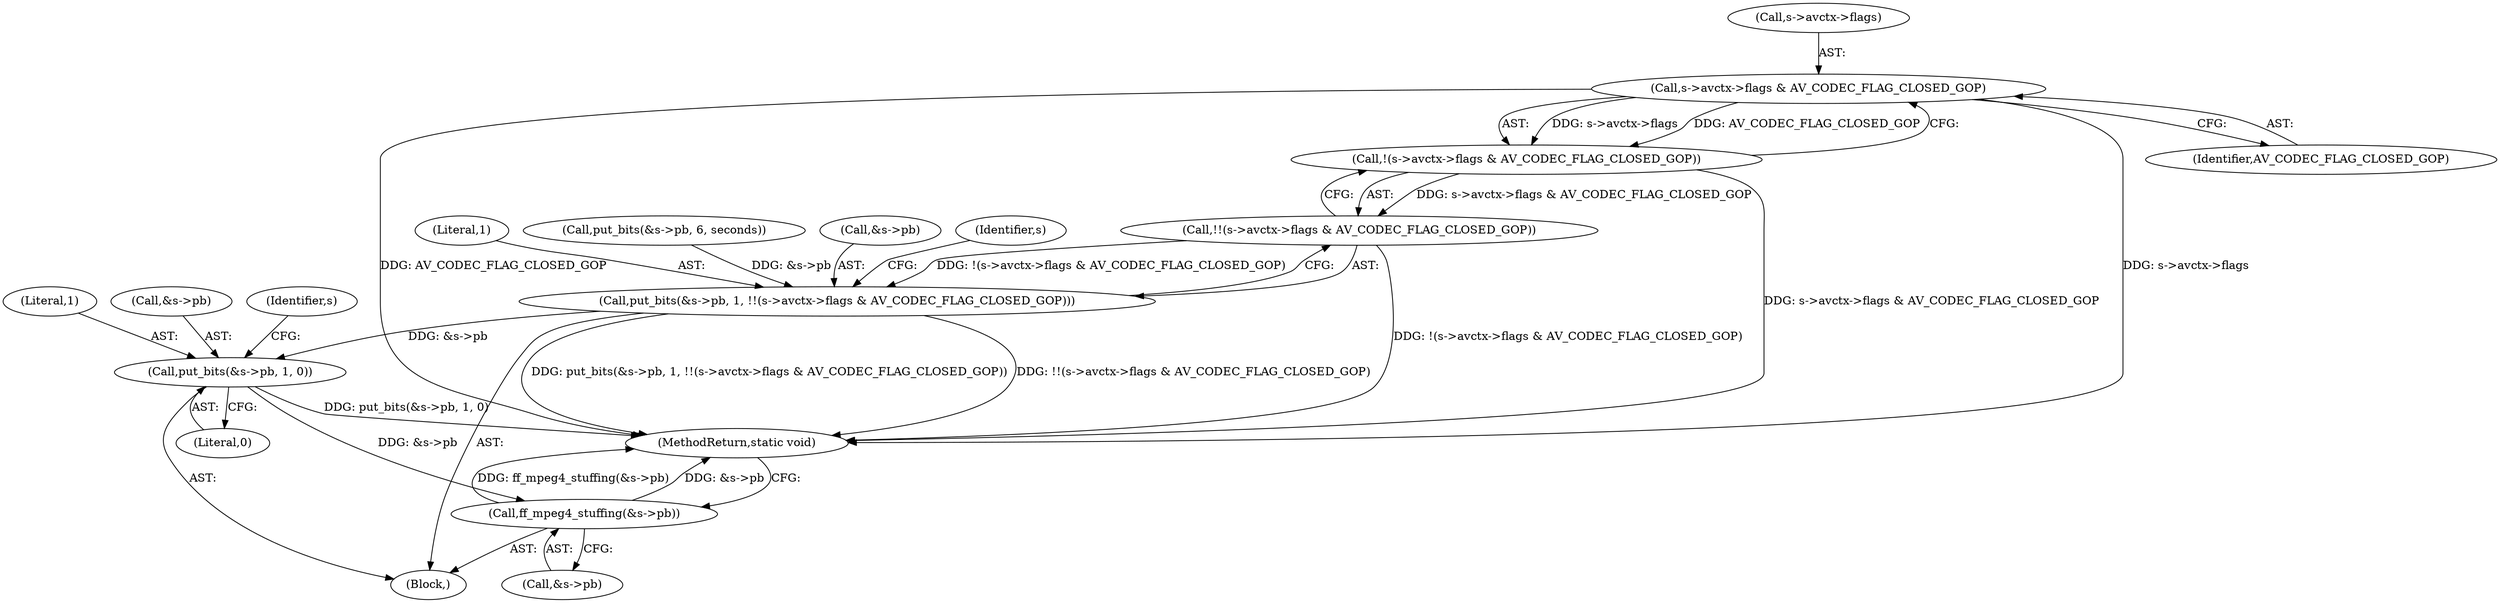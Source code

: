 digraph "0_FFmpeg_e1182fac1afba92a4975917823a5f644bee7e6e8@pointer" {
"1000246" [label="(Call,s->avctx->flags & AV_CODEC_FLAG_CLOSED_GOP)"];
"1000245" [label="(Call,!(s->avctx->flags & AV_CODEC_FLAG_CLOSED_GOP))"];
"1000244" [label="(Call,!!(s->avctx->flags & AV_CODEC_FLAG_CLOSED_GOP))"];
"1000238" [label="(Call,put_bits(&s->pb, 1, !!(s->avctx->flags & AV_CODEC_FLAG_CLOSED_GOP)))"];
"1000253" [label="(Call,put_bits(&s->pb, 1, 0))"];
"1000260" [label="(Call,ff_mpeg4_stuffing(&s->pb))"];
"1000258" [label="(Literal,1)"];
"1000261" [label="(Call,&s->pb)"];
"1000252" [label="(Identifier,AV_CODEC_FLAG_CLOSED_GOP)"];
"1000265" [label="(MethodReturn,static void)"];
"1000245" [label="(Call,!(s->avctx->flags & AV_CODEC_FLAG_CLOSED_GOP))"];
"1000243" [label="(Literal,1)"];
"1000231" [label="(Call,put_bits(&s->pb, 6, seconds))"];
"1000254" [label="(Call,&s->pb)"];
"1000260" [label="(Call,ff_mpeg4_stuffing(&s->pb))"];
"1000246" [label="(Call,s->avctx->flags & AV_CODEC_FLAG_CLOSED_GOP)"];
"1000103" [label="(Block,)"];
"1000239" [label="(Call,&s->pb)"];
"1000256" [label="(Identifier,s)"];
"1000263" [label="(Identifier,s)"];
"1000253" [label="(Call,put_bits(&s->pb, 1, 0))"];
"1000238" [label="(Call,put_bits(&s->pb, 1, !!(s->avctx->flags & AV_CODEC_FLAG_CLOSED_GOP)))"];
"1000247" [label="(Call,s->avctx->flags)"];
"1000259" [label="(Literal,0)"];
"1000244" [label="(Call,!!(s->avctx->flags & AV_CODEC_FLAG_CLOSED_GOP))"];
"1000246" -> "1000245"  [label="AST: "];
"1000246" -> "1000252"  [label="CFG: "];
"1000247" -> "1000246"  [label="AST: "];
"1000252" -> "1000246"  [label="AST: "];
"1000245" -> "1000246"  [label="CFG: "];
"1000246" -> "1000265"  [label="DDG: AV_CODEC_FLAG_CLOSED_GOP"];
"1000246" -> "1000265"  [label="DDG: s->avctx->flags"];
"1000246" -> "1000245"  [label="DDG: s->avctx->flags"];
"1000246" -> "1000245"  [label="DDG: AV_CODEC_FLAG_CLOSED_GOP"];
"1000245" -> "1000244"  [label="AST: "];
"1000244" -> "1000245"  [label="CFG: "];
"1000245" -> "1000265"  [label="DDG: s->avctx->flags & AV_CODEC_FLAG_CLOSED_GOP"];
"1000245" -> "1000244"  [label="DDG: s->avctx->flags & AV_CODEC_FLAG_CLOSED_GOP"];
"1000244" -> "1000238"  [label="AST: "];
"1000238" -> "1000244"  [label="CFG: "];
"1000244" -> "1000265"  [label="DDG: !(s->avctx->flags & AV_CODEC_FLAG_CLOSED_GOP)"];
"1000244" -> "1000238"  [label="DDG: !(s->avctx->flags & AV_CODEC_FLAG_CLOSED_GOP)"];
"1000238" -> "1000103"  [label="AST: "];
"1000239" -> "1000238"  [label="AST: "];
"1000243" -> "1000238"  [label="AST: "];
"1000256" -> "1000238"  [label="CFG: "];
"1000238" -> "1000265"  [label="DDG: put_bits(&s->pb, 1, !!(s->avctx->flags & AV_CODEC_FLAG_CLOSED_GOP))"];
"1000238" -> "1000265"  [label="DDG: !!(s->avctx->flags & AV_CODEC_FLAG_CLOSED_GOP)"];
"1000231" -> "1000238"  [label="DDG: &s->pb"];
"1000238" -> "1000253"  [label="DDG: &s->pb"];
"1000253" -> "1000103"  [label="AST: "];
"1000253" -> "1000259"  [label="CFG: "];
"1000254" -> "1000253"  [label="AST: "];
"1000258" -> "1000253"  [label="AST: "];
"1000259" -> "1000253"  [label="AST: "];
"1000263" -> "1000253"  [label="CFG: "];
"1000253" -> "1000265"  [label="DDG: put_bits(&s->pb, 1, 0)"];
"1000253" -> "1000260"  [label="DDG: &s->pb"];
"1000260" -> "1000103"  [label="AST: "];
"1000260" -> "1000261"  [label="CFG: "];
"1000261" -> "1000260"  [label="AST: "];
"1000265" -> "1000260"  [label="CFG: "];
"1000260" -> "1000265"  [label="DDG: ff_mpeg4_stuffing(&s->pb)"];
"1000260" -> "1000265"  [label="DDG: &s->pb"];
}
